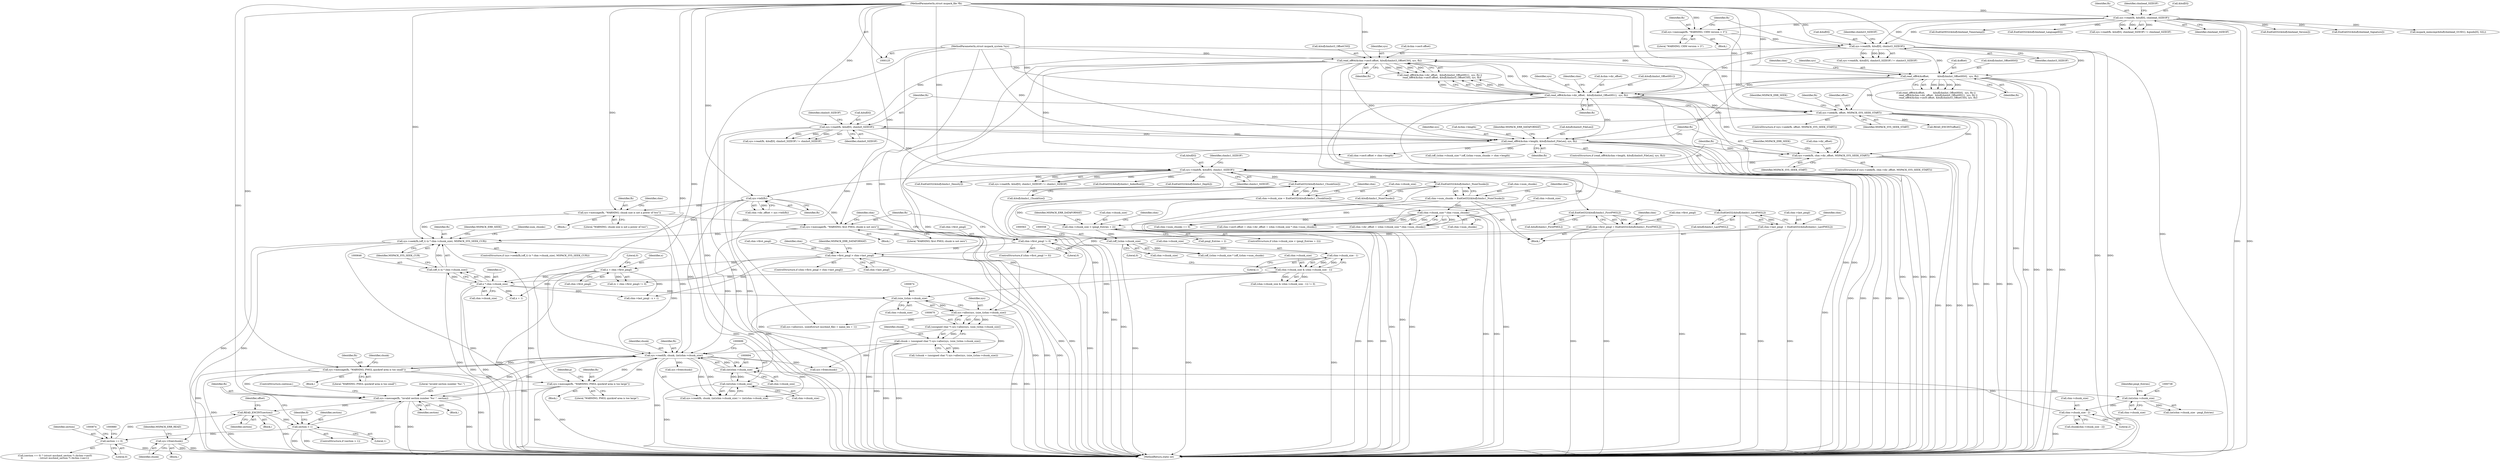 digraph "0_libmspack_8759da8db6ec9e866cb8eb143313f397f925bb4f@API" {
"1000704" [label="(Call,sys->free(chunk))"];
"1000690" [label="(Call,sys->read(fh, chunk, (int)chm->chunk_size))"];
"1000826" [label="(Call,sys->message(fh, \"invalid section number '%u'.\", section))"];
"1000726" [label="(Call,sys->message(fh, \"WARNING; PMGL quickref area is too small\"))"];
"1000127" [label="(MethodParameterIn,struct mspack_file *fh)"];
"1000744" [label="(Call,sys->message(fh, \"WARNING; PMGL quickref area is too large\"))"];
"1000822" [label="(Call,section > 1)"];
"1000793" [label="(Call,READ_ENCINT(section))"];
"1000870" [label="(Call,section == 0)"];
"1000643" [label="(Call,sys->seek(fh,(off_t) (x * chm->chunk_size), MSPACK_SYS_SEEK_CUR))"];
"1000596" [label="(Call,sys->message(fh, \"WARNING; first PMGL chunk is not zero\"))"];
"1000586" [label="(Call,sys->message(fh, \"WARNING; chunk size is not a power of two\"))"];
"1000423" [label="(Call,sys->tell(fh))"];
"1000408" [label="(Call,sys->read(fh, &buf[0], chmhs1_SIZEOF))"];
"1000397" [label="(Call,sys->seek(fh, chm->dir_offset, MSPACK_SYS_SEEK_START))"];
"1000382" [label="(Call,read_off64(&chm->length, &buf[chmhs0_FileLen], sys, fh))"];
"1000370" [label="(Call,sys->read(fh, &buf[0], chmhs0_SIZEOF))"];
"1000361" [label="(Call,sys->seek(fh, offset, MSPACK_SYS_SEEK_START))"];
"1000344" [label="(Call,read_off64(&chm->sec0.offset, &buf[chmhst3_OffsetCS0], sys, fh))"];
"1000310" [label="(Call,sys->read(fh, &buf[0], chmhst3_SIZEOF))"];
"1000305" [label="(Call,sys->message(fh, \"WARNING; CHM version > 3\"))"];
"1000233" [label="(Call,sys->read(fh, &buf[0], chmhead_SIZEOF))"];
"1000333" [label="(Call,read_off64(&chm->dir_offset,  &buf[chmhst_OffsetHS1],  sys, fh))"];
"1000323" [label="(Call,read_off64(&offset,           &buf[chmhst_OffsetHS0],  sys, fh))"];
"1000126" [label="(MethodParameterIn,struct mspack_system *sys)"];
"1000645" [label="(Call,(off_t) (x * chm->chunk_size))"];
"1000647" [label="(Call,x * chm->chunk_size)"];
"1000635" [label="(Call,x = chm->first_pmgl)"];
"1000600" [label="(Call,chm->first_pmgl > chm->last_pmgl)"];
"1000590" [label="(Call,chm->first_pmgl != 0)"];
"1000470" [label="(Call,chm->first_pmgl = EndGetI32(&buf[chmhs1_FirstPMGL]))"];
"1000474" [label="(Call,EndGetI32(&buf[chmhs1_FirstPMGL]))"];
"1000479" [label="(Call,chm->last_pmgl  = EndGetI32(&buf[chmhs1_LastPMGL]))"];
"1000483" [label="(Call,EndGetI32(&buf[chmhs1_LastPMGL]))"];
"1000575" [label="(Call,chm->chunk_size & (chm->chunk_size - 1))"];
"1000579" [label="(Call,chm->chunk_size - 1)"];
"1000557" [label="(Call,(off_t)chm->chunk_size)"];
"1000526" [label="(Call,chm->chunk_size < (pmgl_Entries + 2))"];
"1000505" [label="(Call,chm->chunk_size * chm->num_chunks)"];
"1000425" [label="(Call,chm->chunk_size = EndGetI32(&buf[chmhs1_ChunkSize]))"];
"1000429" [label="(Call,EndGetI32(&buf[chmhs1_ChunkSize]))"];
"1000461" [label="(Call,chm->num_chunks = EndGetI32(&buf[chmhs1_NumChunks]))"];
"1000465" [label="(Call,EndGetI32(&buf[chmhs1_NumChunks]))"];
"1000667" [label="(Call,chunk = (unsigned char *) sys->alloc(sys, (size_t)chm->chunk_size))"];
"1000669" [label="(Call,(unsigned char *) sys->alloc(sys, (size_t)chm->chunk_size))"];
"1000671" [label="(Call,sys->alloc(sys, (size_t)chm->chunk_size))"];
"1000673" [label="(Call,(size_t)chm->chunk_size)"];
"1000693" [label="(Call,(int)chm->chunk_size)"];
"1000698" [label="(Call,(int)chm->chunk_size)"];
"1000758" [label="(Call,chm->chunk_size - 2)"];
"1000737" [label="(Call,(int)chm->chunk_size)"];
"1000326" [label="(Call,&buf[chmhst_OffsetHS0])"];
"1000667" [label="(Call,chunk = (unsigned char *) sys->alloc(sys, (size_t)chm->chunk_size))"];
"1000382" [label="(Call,read_off64(&chm->length, &buf[chmhs0_FileLen], sys, fh))"];
"1000391" [label="(Identifier,sys)"];
"1000822" [label="(Call,section > 1)"];
"1000834" [label="(Identifier,fi)"];
"1000672" [label="(Identifier,sys)"];
"1000509" [label="(Call,chm->num_chunks)"];
"1000235" [label="(Call,&buf[0])"];
"1000794" [label="(Identifier,section)"];
"1000371" [label="(Identifier,fh)"];
"1000595" [label="(Block,)"];
"1000402" [label="(Identifier,MSPACK_SYS_SEEK_START)"];
"1000590" [label="(Call,chm->first_pmgl != 0)"];
"1000127" [label="(MethodParameterIn,struct mspack_file *fh)"];
"1000475" [label="(Call,&buf[chmhs1_FirstPMGL])"];
"1000526" [label="(Call,chm->chunk_size < (pmgl_Entries + 2))"];
"1000506" [label="(Call,chm->chunk_size)"];
"1000293" [label="(Call,EndGetI32(&buf[chmhead_LanguageID]))"];
"1000362" [label="(Identifier,fh)"];
"1000363" [label="(Identifier,offset)"];
"1000829" [label="(Identifier,section)"];
"1000304" [label="(Block,)"];
"1000376" [label="(Identifier,chmhs0_SIZEOF)"];
"1000555" [label="(Call,(off_t)chm->chunk_size * (off_t)chm->num_chunks > chm->length)"];
"1000495" [label="(Call,chm->sec0.offset = chm->dir_offset + (chm->chunk_size * chm->num_chunks))"];
"1000739" [label="(Call,chm->chunk_size)"];
"1000691" [label="(Identifier,fh)"];
"1000635" [label="(Call,x = chm->first_pmgl)"];
"1000345" [label="(Call,&chm->sec0.offset)"];
"1000383" [label="(Call,&chm->length)"];
"1000675" [label="(Call,chm->chunk_size)"];
"1000377" [label="(Identifier,chmhs0_SIZEOF)"];
"1000470" [label="(Call,chm->first_pmgl = EndGetI32(&buf[chmhs1_FirstPMGL]))"];
"1000505" [label="(Call,chm->chunk_size * chm->num_chunks)"];
"1000586" [label="(Call,sys->message(fh, \"WARNING; chunk size is not a power of two\"))"];
"1000734" [label="(Identifier,chunk)"];
"1000594" [label="(Literal,0)"];
"1000415" [label="(Identifier,chmhs1_SIZEOF)"];
"1000360" [label="(ControlStructure,if (sys->seek(fh, offset, MSPACK_SYS_SEEK_START)))"];
"1000336" [label="(Identifier,chm)"];
"1000330" [label="(Identifier,sys)"];
"1000601" [label="(Call,chm->first_pmgl)"];
"1000491" [label="(Identifier,chm)"];
"1000436" [label="(Identifier,chm)"];
"1000871" [label="(Identifier,section)"];
"1000658" [label="(Call,chm->last_pmgl - x + 1)"];
"1000793" [label="(Call,READ_ENCINT(section))"];
"1000309" [label="(Call,sys->read(fh, &buf[0], chmhst3_SIZEOF) != chmhst3_SIZEOF)"];
"1000846" [label="(Call,sys->free(chunk))"];
"1000748" [label="(Identifier,p)"];
"1000703" [label="(Block,)"];
"1000614" [label="(Identifier,chm)"];
"1000361" [label="(Call,sys->seek(fh, offset, MSPACK_SYS_SEEK_START))"];
"1000726" [label="(Call,sys->message(fh, \"WARNING; PMGL quickref area is too small\"))"];
"1000307" [label="(Literal,\"WARNING; CHM version > 3\")"];
"1000591" [label="(Call,chm->first_pmgl)"];
"1000736" [label="(Call,(int)chm->chunk_size - pmgl_Entries)"];
"1000479" [label="(Call,chm->last_pmgl  = EndGetI32(&buf[chmhs1_LastPMGL]))"];
"1000466" [label="(Call,&buf[chmhs1_NumChunks])"];
"1000705" [label="(Identifier,chunk)"];
"1000530" [label="(Call,pmgl_Entries + 2)"];
"1000666" [label="(Call,!(chunk = (unsigned char *) sys->alloc(sys, (size_t)chm->chunk_size)))"];
"1000645" [label="(Call,(off_t) (x * chm->chunk_size))"];
"1000513" [label="(Call,chm->sec0.offset > chm->length)"];
"1000583" [label="(Literal,1)"];
"1000405" [label="(Identifier,MSPACK_ERR_SEEK)"];
"1000461" [label="(Call,chm->num_chunks = EndGetI32(&buf[chmhs1_NumChunks]))"];
"1000634" [label="(Call,(x = chm->first_pmgl) != 0)"];
"1000232" [label="(Call,sys->read(fh, &buf[0], chmhead_SIZEOF) != chmhead_SIZEOF)"];
"1000587" [label="(Identifier,fh)"];
"1000770" [label="(Block,)"];
"1000356" [label="(Identifier,fh)"];
"1000275" [label="(Call,EndGetI32(&buf[chmhead_Version]))"];
"1001062" [label="(Call,sys->free(chunk))"];
"1000597" [label="(Identifier,fh)"];
"1000640" [label="(Literal,0)"];
"1000311" [label="(Identifier,fh)"];
"1000323" [label="(Call,read_off64(&offset,           &buf[chmhst_OffsetHS0],  sys, fh))"];
"1000637" [label="(Call,chm->first_pmgl)"];
"1000746" [label="(Literal,\"WARNING; PMGL quickref area is too large\")"];
"1000322" [label="(Call,read_off64(&offset,           &buf[chmhst_OffsetHS0],  sys, fh) ||\n      read_off64(&chm->dir_offset,  &buf[chmhst_OffsetHS1],  sys, fh) ||\n      read_off64(&chm->sec0.offset, &buf[chmhst3_OffsetCS0], sys, fh))"];
"1000483" [label="(Call,EndGetI32(&buf[chmhs1_LastPMGL]))"];
"1000575" [label="(Call,chm->chunk_size & (chm->chunk_size - 1))"];
"1000370" [label="(Call,sys->read(fh, &buf[0], chmhs0_SIZEOF))"];
"1000744" [label="(Call,sys->message(fh, \"WARNING; PMGL quickref area is too large\"))"];
"1000825" [label="(Block,)"];
"1000636" [label="(Identifier,x)"];
"1000246" [label="(Call,EndGetI32(&buf[chmhead_Signature]))"];
"1000481" [label="(Identifier,chm)"];
"1000344" [label="(Call,read_off64(&chm->sec0.offset, &buf[chmhst3_OffsetCS0], sys, fh))"];
"1000535" [label="(Identifier,MSPACK_ERR_DATAFORMAT)"];
"1000642" [label="(ControlStructure,if (sys->seek(fh,(off_t) (x * chm->chunk_size), MSPACK_SYS_SEEK_CUR)))"];
"1000671" [label="(Call,sys->alloc(sys, (size_t)chm->chunk_size))"];
"1000669" [label="(Call,(unsigned char *) sys->alloc(sys, (size_t)chm->chunk_size))"];
"1000869" [label="(Call,(section == 0) ? (struct mschmd_section *) (&chm->sec0)\n\t\t                     : (struct mschmd_section *) (&chm->sec1))"];
"1000234" [label="(Identifier,fh)"];
"1000351" [label="(Call,&buf[chmhst3_OffsetCS0])"];
"1000589" [label="(ControlStructure,if (chm->first_pmgl != 0))"];
"1000430" [label="(Call,&buf[chmhs1_ChunkSize])"];
"1000474" [label="(Call,EndGetI32(&buf[chmhs1_FirstPMGL]))"];
"1000126" [label="(MethodParameterIn,struct mspack_system *sys)"];
"1000438" [label="(Call,EndGetI32(&buf[chmhs1_Density]))"];
"1000695" [label="(Call,chm->chunk_size)"];
"1000559" [label="(Call,chm->chunk_size)"];
"1000324" [label="(Call,&offset)"];
"1000130" [label="(Block,)"];
"1000644" [label="(Identifier,fh)"];
"1000312" [label="(Call,&buf[0])"];
"1000580" [label="(Call,chm->chunk_size)"];
"1000395" [label="(Identifier,MSPACK_ERR_DATAFORMAT)"];
"1000690" [label="(Call,sys->read(fh, chunk, (int)chm->chunk_size))"];
"1000355" [label="(Identifier,sys)"];
"1000392" [label="(Identifier,fh)"];
"1000332" [label="(Call,read_off64(&chm->dir_offset,  &buf[chmhst_OffsetHS1],  sys, fh) ||\n      read_off64(&chm->sec0.offset, &buf[chmhst3_OffsetCS0], sys, fh))"];
"1000823" [label="(Identifier,section)"];
"1001071" [label="(MethodReturn,static int)"];
"1000579" [label="(Call,chm->chunk_size - 1)"];
"1000425" [label="(Call,chm->chunk_size = EndGetI32(&buf[chmhs1_ChunkSize]))"];
"1000537" [label="(Call,chm->num_chunks == 0)"];
"1000692" [label="(Identifier,chunk)"];
"1000743" [label="(Block,)"];
"1000585" [label="(Block,)"];
"1000599" [label="(ControlStructure,if (chm->first_pmgl > chm->last_pmgl))"];
"1000426" [label="(Call,chm->chunk_size)"];
"1000588" [label="(Literal,\"WARNING; chunk size is not a power of two\")"];
"1000240" [label="(Identifier,chmhead_SIZEOF)"];
"1000396" [label="(ControlStructure,if (sys->seek(fh, chm->dir_offset, MSPACK_SYS_SEEK_START)))"];
"1000407" [label="(Call,sys->read(fh, &buf[0], chmhs1_SIZEOF) != chmhs1_SIZEOF)"];
"1000387" [label="(Call,&buf[chmhs0_FileLen])"];
"1000408" [label="(Call,sys->read(fh, &buf[0], chmhs1_SIZEOF))"];
"1000342" [label="(Identifier,sys)"];
"1000830" [label="(ControlStructure,continue;)"];
"1000419" [label="(Call,chm->dir_offset = sys->tell(fh))"];
"1000257" [label="(Call,mspack_memcmp(&buf[chmhead_GUID1], &guids[0], 32L))"];
"1000704" [label="(Call,sys->free(chunk))"];
"1000824" [label="(Literal,1)"];
"1000239" [label="(Identifier,chmhead_SIZEOF)"];
"1000725" [label="(Block,)"];
"1000310" [label="(Call,sys->read(fh, &buf[0], chmhst3_SIZEOF))"];
"1000872" [label="(Literal,0)"];
"1000348" [label="(Identifier,chm)"];
"1000334" [label="(Call,&chm->dir_offset)"];
"1000317" [label="(Identifier,chmhst3_SIZEOF)"];
"1000673" [label="(Call,(size_t)chm->chunk_size)"];
"1000364" [label="(Identifier,MSPACK_SYS_SEEK_START)"];
"1000501" [label="(Call,chm->dir_offset + (chm->chunk_size * chm->num_chunks))"];
"1000609" [label="(Identifier,MSPACK_ERR_DATAFORMAT)"];
"1000576" [label="(Call,chm->chunk_size)"];
"1000233" [label="(Call,sys->read(fh, &buf[0], chmhead_SIZEOF))"];
"1000574" [label="(Call,(chm->chunk_size & (chm->chunk_size - 1)) != 0)"];
"1000689" [label="(Call,sys->read(fh, chunk, (int)chm->chunk_size) != (int)chm->chunk_size)"];
"1000423" [label="(Call,sys->tell(fh))"];
"1000397" [label="(Call,sys->seek(fh, chm->dir_offset, MSPACK_SYS_SEEK_START))"];
"1000316" [label="(Identifier,chmhst3_SIZEOF)"];
"1000584" [label="(Literal,0)"];
"1000429" [label="(Call,EndGetI32(&buf[chmhs1_ChunkSize]))"];
"1000462" [label="(Call,chm->num_chunks)"];
"1000338" [label="(Call,&buf[chmhst_OffsetHS1])"];
"1000643" [label="(Call,sys->seek(fh,(off_t) (x * chm->chunk_size), MSPACK_SYS_SEEK_CUR))"];
"1000399" [label="(Call,chm->dir_offset)"];
"1000700" [label="(Call,chm->chunk_size)"];
"1000762" [label="(Literal,2)"];
"1000305" [label="(Call,sys->message(fh, \"WARNING; CHM version > 3\"))"];
"1000556" [label="(Call,(off_t)chm->chunk_size * (off_t)chm->num_chunks)"];
"1000826" [label="(Call,sys->message(fh, \"invalid section number '%u'.\", section))"];
"1000456" [label="(Call,EndGetI32(&buf[chmhs1_IndexRoot]))"];
"1000343" [label="(Identifier,fh)"];
"1000837" [label="(Call,sys->alloc(sys, sizeof(struct mschmd_file) + name_len + 1))"];
"1000648" [label="(Identifier,x)"];
"1000471" [label="(Call,chm->first_pmgl)"];
"1000828" [label="(Literal,\"invalid section number '%u'.\")"];
"1000742" [label="(Identifier,pmgl_Entries)"];
"1000539" [label="(Identifier,chm)"];
"1000727" [label="(Identifier,fh)"];
"1000796" [label="(Identifier,offset)"];
"1000827" [label="(Identifier,fh)"];
"1000652" [label="(Identifier,MSPACK_SYS_SEEK_CUR)"];
"1000655" [label="(Identifier,MSPACK_ERR_SEEK)"];
"1000410" [label="(Call,&buf[0])"];
"1000600" [label="(Call,chm->first_pmgl > chm->last_pmgl)"];
"1000465" [label="(Call,EndGetI32(&buf[chmhs1_NumChunks]))"];
"1000602" [label="(Identifier,chm)"];
"1000557" [label="(Call,(off_t)chm->chunk_size)"];
"1000333" [label="(Call,read_off64(&chm->dir_offset,  &buf[chmhst_OffsetHS1],  sys, fh))"];
"1000447" [label="(Call,EndGetI32(&buf[chmhs1_Depth]))"];
"1000604" [label="(Call,chm->last_pmgl)"];
"1000525" [label="(ControlStructure,if (chm->chunk_size < (pmgl_Entries + 2)))"];
"1000756" [label="(Call,chunk[chm->chunk_size - 2])"];
"1000693" [label="(Call,(int)chm->chunk_size)"];
"1000369" [label="(Call,sys->read(fh, &buf[0], chmhs0_SIZEOF) != chmhs0_SIZEOF)"];
"1000657" [label="(Identifier,num_chunks)"];
"1000649" [label="(Call,chm->chunk_size)"];
"1000647" [label="(Call,x * chm->chunk_size)"];
"1000284" [label="(Call,EndGetM32(&buf[chmhead_Timestamp]))"];
"1000480" [label="(Call,chm->last_pmgl)"];
"1000527" [label="(Call,chm->chunk_size)"];
"1000668" [label="(Identifier,chunk)"];
"1000662" [label="(Call,x + 1)"];
"1000759" [label="(Call,chm->chunk_size)"];
"1000424" [label="(Identifier,fh)"];
"1000821" [label="(ControlStructure,if (section > 1))"];
"1000398" [label="(Identifier,fh)"];
"1000728" [label="(Literal,\"WARNING; PMGL quickref area is too small\")"];
"1000707" [label="(Identifier,MSPACK_ERR_READ)"];
"1000306" [label="(Identifier,fh)"];
"1000367" [label="(Identifier,MSPACK_ERR_SEEK)"];
"1000698" [label="(Call,(int)chm->chunk_size)"];
"1000598" [label="(Literal,\"WARNING; first PMGL chunk is not zero\")"];
"1000592" [label="(Identifier,chm)"];
"1000596" [label="(Call,sys->message(fh, \"WARNING; first PMGL chunk is not zero\"))"];
"1000745" [label="(Identifier,fh)"];
"1000372" [label="(Call,&buf[0])"];
"1000414" [label="(Identifier,chmhs1_SIZEOF)"];
"1000472" [label="(Identifier,chm)"];
"1000381" [label="(ControlStructure,if (read_off64(&chm->length, &buf[chmhs0_FileLen], sys, fh)))"];
"1000795" [label="(Call,READ_ENCINT(offset))"];
"1000331" [label="(Identifier,fh)"];
"1000484" [label="(Call,&buf[chmhs1_LastPMGL])"];
"1000758" [label="(Call,chm->chunk_size - 2)"];
"1000409" [label="(Identifier,fh)"];
"1000737" [label="(Call,(int)chm->chunk_size)"];
"1000870" [label="(Call,section == 0)"];
"1000704" -> "1000703"  [label="AST: "];
"1000704" -> "1000705"  [label="CFG: "];
"1000705" -> "1000704"  [label="AST: "];
"1000707" -> "1000704"  [label="CFG: "];
"1000704" -> "1001071"  [label="DDG: "];
"1000704" -> "1001071"  [label="DDG: "];
"1000690" -> "1000704"  [label="DDG: "];
"1000690" -> "1000689"  [label="AST: "];
"1000690" -> "1000693"  [label="CFG: "];
"1000691" -> "1000690"  [label="AST: "];
"1000692" -> "1000690"  [label="AST: "];
"1000693" -> "1000690"  [label="AST: "];
"1000699" -> "1000690"  [label="CFG: "];
"1000690" -> "1001071"  [label="DDG: "];
"1000690" -> "1000689"  [label="DDG: "];
"1000690" -> "1000689"  [label="DDG: "];
"1000690" -> "1000689"  [label="DDG: "];
"1000826" -> "1000690"  [label="DDG: "];
"1000643" -> "1000690"  [label="DDG: "];
"1000596" -> "1000690"  [label="DDG: "];
"1000726" -> "1000690"  [label="DDG: "];
"1000744" -> "1000690"  [label="DDG: "];
"1000586" -> "1000690"  [label="DDG: "];
"1000423" -> "1000690"  [label="DDG: "];
"1000127" -> "1000690"  [label="DDG: "];
"1000667" -> "1000690"  [label="DDG: "];
"1000693" -> "1000690"  [label="DDG: "];
"1000690" -> "1000726"  [label="DDG: "];
"1000690" -> "1000744"  [label="DDG: "];
"1000690" -> "1000826"  [label="DDG: "];
"1000690" -> "1000846"  [label="DDG: "];
"1000690" -> "1001062"  [label="DDG: "];
"1000826" -> "1000825"  [label="AST: "];
"1000826" -> "1000829"  [label="CFG: "];
"1000827" -> "1000826"  [label="AST: "];
"1000828" -> "1000826"  [label="AST: "];
"1000829" -> "1000826"  [label="AST: "];
"1000830" -> "1000826"  [label="CFG: "];
"1000826" -> "1001071"  [label="DDG: "];
"1000826" -> "1001071"  [label="DDG: "];
"1000826" -> "1001071"  [label="DDG: "];
"1000826" -> "1000793"  [label="DDG: "];
"1000726" -> "1000826"  [label="DDG: "];
"1000744" -> "1000826"  [label="DDG: "];
"1000127" -> "1000826"  [label="DDG: "];
"1000822" -> "1000826"  [label="DDG: "];
"1000726" -> "1000725"  [label="AST: "];
"1000726" -> "1000728"  [label="CFG: "];
"1000727" -> "1000726"  [label="AST: "];
"1000728" -> "1000726"  [label="AST: "];
"1000734" -> "1000726"  [label="CFG: "];
"1000726" -> "1001071"  [label="DDG: "];
"1000726" -> "1001071"  [label="DDG: "];
"1000127" -> "1000726"  [label="DDG: "];
"1000726" -> "1000744"  [label="DDG: "];
"1000127" -> "1000125"  [label="AST: "];
"1000127" -> "1001071"  [label="DDG: "];
"1000127" -> "1000233"  [label="DDG: "];
"1000127" -> "1000305"  [label="DDG: "];
"1000127" -> "1000310"  [label="DDG: "];
"1000127" -> "1000323"  [label="DDG: "];
"1000127" -> "1000333"  [label="DDG: "];
"1000127" -> "1000344"  [label="DDG: "];
"1000127" -> "1000361"  [label="DDG: "];
"1000127" -> "1000370"  [label="DDG: "];
"1000127" -> "1000382"  [label="DDG: "];
"1000127" -> "1000397"  [label="DDG: "];
"1000127" -> "1000408"  [label="DDG: "];
"1000127" -> "1000423"  [label="DDG: "];
"1000127" -> "1000586"  [label="DDG: "];
"1000127" -> "1000596"  [label="DDG: "];
"1000127" -> "1000643"  [label="DDG: "];
"1000127" -> "1000744"  [label="DDG: "];
"1000744" -> "1000743"  [label="AST: "];
"1000744" -> "1000746"  [label="CFG: "];
"1000745" -> "1000744"  [label="AST: "];
"1000746" -> "1000744"  [label="AST: "];
"1000748" -> "1000744"  [label="CFG: "];
"1000744" -> "1001071"  [label="DDG: "];
"1000744" -> "1001071"  [label="DDG: "];
"1000822" -> "1000821"  [label="AST: "];
"1000822" -> "1000824"  [label="CFG: "];
"1000823" -> "1000822"  [label="AST: "];
"1000824" -> "1000822"  [label="AST: "];
"1000827" -> "1000822"  [label="CFG: "];
"1000834" -> "1000822"  [label="CFG: "];
"1000822" -> "1001071"  [label="DDG: "];
"1000822" -> "1001071"  [label="DDG: "];
"1000793" -> "1000822"  [label="DDG: "];
"1000822" -> "1000870"  [label="DDG: "];
"1000793" -> "1000770"  [label="AST: "];
"1000793" -> "1000794"  [label="CFG: "];
"1000794" -> "1000793"  [label="AST: "];
"1000796" -> "1000793"  [label="CFG: "];
"1000793" -> "1001071"  [label="DDG: "];
"1000793" -> "1001071"  [label="DDG: "];
"1000870" -> "1000793"  [label="DDG: "];
"1000870" -> "1000869"  [label="AST: "];
"1000870" -> "1000872"  [label="CFG: "];
"1000871" -> "1000870"  [label="AST: "];
"1000872" -> "1000870"  [label="AST: "];
"1000874" -> "1000870"  [label="CFG: "];
"1000880" -> "1000870"  [label="CFG: "];
"1000870" -> "1001071"  [label="DDG: "];
"1000643" -> "1000642"  [label="AST: "];
"1000643" -> "1000652"  [label="CFG: "];
"1000644" -> "1000643"  [label="AST: "];
"1000645" -> "1000643"  [label="AST: "];
"1000652" -> "1000643"  [label="AST: "];
"1000655" -> "1000643"  [label="CFG: "];
"1000657" -> "1000643"  [label="CFG: "];
"1000643" -> "1001071"  [label="DDG: "];
"1000643" -> "1001071"  [label="DDG: "];
"1000643" -> "1001071"  [label="DDG: "];
"1000643" -> "1001071"  [label="DDG: "];
"1000596" -> "1000643"  [label="DDG: "];
"1000586" -> "1000643"  [label="DDG: "];
"1000423" -> "1000643"  [label="DDG: "];
"1000645" -> "1000643"  [label="DDG: "];
"1000596" -> "1000595"  [label="AST: "];
"1000596" -> "1000598"  [label="CFG: "];
"1000597" -> "1000596"  [label="AST: "];
"1000598" -> "1000596"  [label="AST: "];
"1000602" -> "1000596"  [label="CFG: "];
"1000596" -> "1001071"  [label="DDG: "];
"1000596" -> "1001071"  [label="DDG: "];
"1000586" -> "1000596"  [label="DDG: "];
"1000423" -> "1000596"  [label="DDG: "];
"1000586" -> "1000585"  [label="AST: "];
"1000586" -> "1000588"  [label="CFG: "];
"1000587" -> "1000586"  [label="AST: "];
"1000588" -> "1000586"  [label="AST: "];
"1000592" -> "1000586"  [label="CFG: "];
"1000586" -> "1001071"  [label="DDG: "];
"1000586" -> "1001071"  [label="DDG: "];
"1000423" -> "1000586"  [label="DDG: "];
"1000423" -> "1000419"  [label="AST: "];
"1000423" -> "1000424"  [label="CFG: "];
"1000424" -> "1000423"  [label="AST: "];
"1000419" -> "1000423"  [label="CFG: "];
"1000423" -> "1001071"  [label="DDG: "];
"1000423" -> "1000419"  [label="DDG: "];
"1000408" -> "1000423"  [label="DDG: "];
"1000408" -> "1000407"  [label="AST: "];
"1000408" -> "1000414"  [label="CFG: "];
"1000409" -> "1000408"  [label="AST: "];
"1000410" -> "1000408"  [label="AST: "];
"1000414" -> "1000408"  [label="AST: "];
"1000415" -> "1000408"  [label="CFG: "];
"1000408" -> "1001071"  [label="DDG: "];
"1000408" -> "1001071"  [label="DDG: "];
"1000408" -> "1000407"  [label="DDG: "];
"1000408" -> "1000407"  [label="DDG: "];
"1000408" -> "1000407"  [label="DDG: "];
"1000397" -> "1000408"  [label="DDG: "];
"1000370" -> "1000408"  [label="DDG: "];
"1000408" -> "1000429"  [label="DDG: "];
"1000408" -> "1000438"  [label="DDG: "];
"1000408" -> "1000447"  [label="DDG: "];
"1000408" -> "1000456"  [label="DDG: "];
"1000408" -> "1000465"  [label="DDG: "];
"1000408" -> "1000474"  [label="DDG: "];
"1000408" -> "1000483"  [label="DDG: "];
"1000397" -> "1000396"  [label="AST: "];
"1000397" -> "1000402"  [label="CFG: "];
"1000398" -> "1000397"  [label="AST: "];
"1000399" -> "1000397"  [label="AST: "];
"1000402" -> "1000397"  [label="AST: "];
"1000405" -> "1000397"  [label="CFG: "];
"1000409" -> "1000397"  [label="CFG: "];
"1000397" -> "1001071"  [label="DDG: "];
"1000397" -> "1001071"  [label="DDG: "];
"1000397" -> "1001071"  [label="DDG: "];
"1000397" -> "1001071"  [label="DDG: "];
"1000382" -> "1000397"  [label="DDG: "];
"1000333" -> "1000397"  [label="DDG: "];
"1000361" -> "1000397"  [label="DDG: "];
"1000382" -> "1000381"  [label="AST: "];
"1000382" -> "1000392"  [label="CFG: "];
"1000383" -> "1000382"  [label="AST: "];
"1000387" -> "1000382"  [label="AST: "];
"1000391" -> "1000382"  [label="AST: "];
"1000392" -> "1000382"  [label="AST: "];
"1000395" -> "1000382"  [label="CFG: "];
"1000398" -> "1000382"  [label="CFG: "];
"1000382" -> "1001071"  [label="DDG: "];
"1000382" -> "1001071"  [label="DDG: "];
"1000382" -> "1001071"  [label="DDG: "];
"1000382" -> "1001071"  [label="DDG: "];
"1000382" -> "1001071"  [label="DDG: "];
"1000370" -> "1000382"  [label="DDG: "];
"1000370" -> "1000382"  [label="DDG: "];
"1000344" -> "1000382"  [label="DDG: "];
"1000333" -> "1000382"  [label="DDG: "];
"1000323" -> "1000382"  [label="DDG: "];
"1000126" -> "1000382"  [label="DDG: "];
"1000382" -> "1000513"  [label="DDG: "];
"1000382" -> "1000555"  [label="DDG: "];
"1000382" -> "1000671"  [label="DDG: "];
"1000370" -> "1000369"  [label="AST: "];
"1000370" -> "1000376"  [label="CFG: "];
"1000371" -> "1000370"  [label="AST: "];
"1000372" -> "1000370"  [label="AST: "];
"1000376" -> "1000370"  [label="AST: "];
"1000377" -> "1000370"  [label="CFG: "];
"1000370" -> "1001071"  [label="DDG: "];
"1000370" -> "1001071"  [label="DDG: "];
"1000370" -> "1000369"  [label="DDG: "];
"1000370" -> "1000369"  [label="DDG: "];
"1000370" -> "1000369"  [label="DDG: "];
"1000361" -> "1000370"  [label="DDG: "];
"1000310" -> "1000370"  [label="DDG: "];
"1000361" -> "1000360"  [label="AST: "];
"1000361" -> "1000364"  [label="CFG: "];
"1000362" -> "1000361"  [label="AST: "];
"1000363" -> "1000361"  [label="AST: "];
"1000364" -> "1000361"  [label="AST: "];
"1000367" -> "1000361"  [label="CFG: "];
"1000371" -> "1000361"  [label="CFG: "];
"1000361" -> "1001071"  [label="DDG: "];
"1000361" -> "1001071"  [label="DDG: "];
"1000361" -> "1001071"  [label="DDG: "];
"1000361" -> "1001071"  [label="DDG: "];
"1000344" -> "1000361"  [label="DDG: "];
"1000323" -> "1000361"  [label="DDG: "];
"1000333" -> "1000361"  [label="DDG: "];
"1000361" -> "1000795"  [label="DDG: "];
"1000344" -> "1000332"  [label="AST: "];
"1000344" -> "1000356"  [label="CFG: "];
"1000345" -> "1000344"  [label="AST: "];
"1000351" -> "1000344"  [label="AST: "];
"1000355" -> "1000344"  [label="AST: "];
"1000356" -> "1000344"  [label="AST: "];
"1000332" -> "1000344"  [label="CFG: "];
"1000344" -> "1001071"  [label="DDG: "];
"1000344" -> "1001071"  [label="DDG: "];
"1000344" -> "1001071"  [label="DDG: "];
"1000344" -> "1001071"  [label="DDG: "];
"1000344" -> "1000332"  [label="DDG: "];
"1000344" -> "1000332"  [label="DDG: "];
"1000344" -> "1000332"  [label="DDG: "];
"1000344" -> "1000332"  [label="DDG: "];
"1000310" -> "1000344"  [label="DDG: "];
"1000333" -> "1000344"  [label="DDG: "];
"1000333" -> "1000344"  [label="DDG: "];
"1000126" -> "1000344"  [label="DDG: "];
"1000344" -> "1000513"  [label="DDG: "];
"1000310" -> "1000309"  [label="AST: "];
"1000310" -> "1000316"  [label="CFG: "];
"1000311" -> "1000310"  [label="AST: "];
"1000312" -> "1000310"  [label="AST: "];
"1000316" -> "1000310"  [label="AST: "];
"1000317" -> "1000310"  [label="CFG: "];
"1000310" -> "1001071"  [label="DDG: "];
"1000310" -> "1001071"  [label="DDG: "];
"1000310" -> "1000309"  [label="DDG: "];
"1000310" -> "1000309"  [label="DDG: "];
"1000310" -> "1000309"  [label="DDG: "];
"1000305" -> "1000310"  [label="DDG: "];
"1000233" -> "1000310"  [label="DDG: "];
"1000233" -> "1000310"  [label="DDG: "];
"1000310" -> "1000323"  [label="DDG: "];
"1000310" -> "1000323"  [label="DDG: "];
"1000310" -> "1000333"  [label="DDG: "];
"1000305" -> "1000304"  [label="AST: "];
"1000305" -> "1000307"  [label="CFG: "];
"1000306" -> "1000305"  [label="AST: "];
"1000307" -> "1000305"  [label="AST: "];
"1000311" -> "1000305"  [label="CFG: "];
"1000305" -> "1001071"  [label="DDG: "];
"1000233" -> "1000305"  [label="DDG: "];
"1000233" -> "1000232"  [label="AST: "];
"1000233" -> "1000239"  [label="CFG: "];
"1000234" -> "1000233"  [label="AST: "];
"1000235" -> "1000233"  [label="AST: "];
"1000239" -> "1000233"  [label="AST: "];
"1000240" -> "1000233"  [label="CFG: "];
"1000233" -> "1001071"  [label="DDG: "];
"1000233" -> "1001071"  [label="DDG: "];
"1000233" -> "1000232"  [label="DDG: "];
"1000233" -> "1000232"  [label="DDG: "];
"1000233" -> "1000232"  [label="DDG: "];
"1000233" -> "1000246"  [label="DDG: "];
"1000233" -> "1000257"  [label="DDG: "];
"1000233" -> "1000275"  [label="DDG: "];
"1000233" -> "1000284"  [label="DDG: "];
"1000233" -> "1000293"  [label="DDG: "];
"1000333" -> "1000332"  [label="AST: "];
"1000333" -> "1000343"  [label="CFG: "];
"1000334" -> "1000333"  [label="AST: "];
"1000338" -> "1000333"  [label="AST: "];
"1000342" -> "1000333"  [label="AST: "];
"1000343" -> "1000333"  [label="AST: "];
"1000348" -> "1000333"  [label="CFG: "];
"1000332" -> "1000333"  [label="CFG: "];
"1000333" -> "1001071"  [label="DDG: "];
"1000333" -> "1001071"  [label="DDG: "];
"1000333" -> "1001071"  [label="DDG: "];
"1000333" -> "1001071"  [label="DDG: "];
"1000333" -> "1000332"  [label="DDG: "];
"1000333" -> "1000332"  [label="DDG: "];
"1000333" -> "1000332"  [label="DDG: "];
"1000333" -> "1000332"  [label="DDG: "];
"1000323" -> "1000333"  [label="DDG: "];
"1000323" -> "1000333"  [label="DDG: "];
"1000126" -> "1000333"  [label="DDG: "];
"1000333" -> "1000495"  [label="DDG: "];
"1000333" -> "1000501"  [label="DDG: "];
"1000323" -> "1000322"  [label="AST: "];
"1000323" -> "1000331"  [label="CFG: "];
"1000324" -> "1000323"  [label="AST: "];
"1000326" -> "1000323"  [label="AST: "];
"1000330" -> "1000323"  [label="AST: "];
"1000331" -> "1000323"  [label="AST: "];
"1000336" -> "1000323"  [label="CFG: "];
"1000322" -> "1000323"  [label="CFG: "];
"1000323" -> "1001071"  [label="DDG: "];
"1000323" -> "1001071"  [label="DDG: "];
"1000323" -> "1001071"  [label="DDG: "];
"1000323" -> "1001071"  [label="DDG: "];
"1000323" -> "1000322"  [label="DDG: "];
"1000323" -> "1000322"  [label="DDG: "];
"1000323" -> "1000322"  [label="DDG: "];
"1000323" -> "1000322"  [label="DDG: "];
"1000126" -> "1000323"  [label="DDG: "];
"1000126" -> "1000125"  [label="AST: "];
"1000126" -> "1001071"  [label="DDG: "];
"1000126" -> "1000671"  [label="DDG: "];
"1000126" -> "1000837"  [label="DDG: "];
"1000645" -> "1000647"  [label="CFG: "];
"1000646" -> "1000645"  [label="AST: "];
"1000647" -> "1000645"  [label="AST: "];
"1000652" -> "1000645"  [label="CFG: "];
"1000645" -> "1001071"  [label="DDG: "];
"1000647" -> "1000645"  [label="DDG: "];
"1000647" -> "1000645"  [label="DDG: "];
"1000647" -> "1000649"  [label="CFG: "];
"1000648" -> "1000647"  [label="AST: "];
"1000649" -> "1000647"  [label="AST: "];
"1000647" -> "1001071"  [label="DDG: "];
"1000647" -> "1001071"  [label="DDG: "];
"1000635" -> "1000647"  [label="DDG: "];
"1000575" -> "1000647"  [label="DDG: "];
"1000647" -> "1000658"  [label="DDG: "];
"1000647" -> "1000662"  [label="DDG: "];
"1000647" -> "1000673"  [label="DDG: "];
"1000635" -> "1000634"  [label="AST: "];
"1000635" -> "1000637"  [label="CFG: "];
"1000636" -> "1000635"  [label="AST: "];
"1000637" -> "1000635"  [label="AST: "];
"1000640" -> "1000635"  [label="CFG: "];
"1000635" -> "1001071"  [label="DDG: "];
"1000635" -> "1000634"  [label="DDG: "];
"1000600" -> "1000635"  [label="DDG: "];
"1000635" -> "1000658"  [label="DDG: "];
"1000635" -> "1000662"  [label="DDG: "];
"1000600" -> "1000599"  [label="AST: "];
"1000600" -> "1000604"  [label="CFG: "];
"1000601" -> "1000600"  [label="AST: "];
"1000604" -> "1000600"  [label="AST: "];
"1000609" -> "1000600"  [label="CFG: "];
"1000614" -> "1000600"  [label="CFG: "];
"1000600" -> "1001071"  [label="DDG: "];
"1000600" -> "1001071"  [label="DDG: "];
"1000600" -> "1001071"  [label="DDG: "];
"1000590" -> "1000600"  [label="DDG: "];
"1000479" -> "1000600"  [label="DDG: "];
"1000600" -> "1000634"  [label="DDG: "];
"1000600" -> "1000658"  [label="DDG: "];
"1000590" -> "1000589"  [label="AST: "];
"1000590" -> "1000594"  [label="CFG: "];
"1000591" -> "1000590"  [label="AST: "];
"1000594" -> "1000590"  [label="AST: "];
"1000597" -> "1000590"  [label="CFG: "];
"1000602" -> "1000590"  [label="CFG: "];
"1000590" -> "1001071"  [label="DDG: "];
"1000470" -> "1000590"  [label="DDG: "];
"1000470" -> "1000130"  [label="AST: "];
"1000470" -> "1000474"  [label="CFG: "];
"1000471" -> "1000470"  [label="AST: "];
"1000474" -> "1000470"  [label="AST: "];
"1000481" -> "1000470"  [label="CFG: "];
"1000470" -> "1001071"  [label="DDG: "];
"1000470" -> "1001071"  [label="DDG: "];
"1000474" -> "1000470"  [label="DDG: "];
"1000474" -> "1000475"  [label="CFG: "];
"1000475" -> "1000474"  [label="AST: "];
"1000474" -> "1001071"  [label="DDG: "];
"1000479" -> "1000130"  [label="AST: "];
"1000479" -> "1000483"  [label="CFG: "];
"1000480" -> "1000479"  [label="AST: "];
"1000483" -> "1000479"  [label="AST: "];
"1000491" -> "1000479"  [label="CFG: "];
"1000479" -> "1001071"  [label="DDG: "];
"1000479" -> "1001071"  [label="DDG: "];
"1000483" -> "1000479"  [label="DDG: "];
"1000483" -> "1000484"  [label="CFG: "];
"1000484" -> "1000483"  [label="AST: "];
"1000483" -> "1001071"  [label="DDG: "];
"1000575" -> "1000574"  [label="AST: "];
"1000575" -> "1000579"  [label="CFG: "];
"1000576" -> "1000575"  [label="AST: "];
"1000579" -> "1000575"  [label="AST: "];
"1000584" -> "1000575"  [label="CFG: "];
"1000575" -> "1001071"  [label="DDG: "];
"1000575" -> "1001071"  [label="DDG: "];
"1000575" -> "1000574"  [label="DDG: "];
"1000575" -> "1000574"  [label="DDG: "];
"1000579" -> "1000575"  [label="DDG: "];
"1000579" -> "1000575"  [label="DDG: "];
"1000575" -> "1000673"  [label="DDG: "];
"1000579" -> "1000583"  [label="CFG: "];
"1000580" -> "1000579"  [label="AST: "];
"1000583" -> "1000579"  [label="AST: "];
"1000557" -> "1000579"  [label="DDG: "];
"1000557" -> "1000556"  [label="AST: "];
"1000557" -> "1000559"  [label="CFG: "];
"1000558" -> "1000557"  [label="AST: "];
"1000559" -> "1000557"  [label="AST: "];
"1000563" -> "1000557"  [label="CFG: "];
"1000557" -> "1001071"  [label="DDG: "];
"1000557" -> "1000556"  [label="DDG: "];
"1000526" -> "1000557"  [label="DDG: "];
"1000526" -> "1000525"  [label="AST: "];
"1000526" -> "1000530"  [label="CFG: "];
"1000527" -> "1000526"  [label="AST: "];
"1000530" -> "1000526"  [label="AST: "];
"1000535" -> "1000526"  [label="CFG: "];
"1000539" -> "1000526"  [label="CFG: "];
"1000526" -> "1001071"  [label="DDG: "];
"1000526" -> "1001071"  [label="DDG: "];
"1000526" -> "1001071"  [label="DDG: "];
"1000505" -> "1000526"  [label="DDG: "];
"1000425" -> "1000526"  [label="DDG: "];
"1000505" -> "1000501"  [label="AST: "];
"1000505" -> "1000509"  [label="CFG: "];
"1000506" -> "1000505"  [label="AST: "];
"1000509" -> "1000505"  [label="AST: "];
"1000501" -> "1000505"  [label="CFG: "];
"1000505" -> "1001071"  [label="DDG: "];
"1000505" -> "1001071"  [label="DDG: "];
"1000505" -> "1000495"  [label="DDG: "];
"1000505" -> "1000495"  [label="DDG: "];
"1000505" -> "1000501"  [label="DDG: "];
"1000505" -> "1000501"  [label="DDG: "];
"1000425" -> "1000505"  [label="DDG: "];
"1000461" -> "1000505"  [label="DDG: "];
"1000505" -> "1000537"  [label="DDG: "];
"1000425" -> "1000130"  [label="AST: "];
"1000425" -> "1000429"  [label="CFG: "];
"1000426" -> "1000425"  [label="AST: "];
"1000429" -> "1000425"  [label="AST: "];
"1000436" -> "1000425"  [label="CFG: "];
"1000425" -> "1001071"  [label="DDG: "];
"1000425" -> "1001071"  [label="DDG: "];
"1000429" -> "1000425"  [label="DDG: "];
"1000429" -> "1000430"  [label="CFG: "];
"1000430" -> "1000429"  [label="AST: "];
"1000429" -> "1001071"  [label="DDG: "];
"1000461" -> "1000130"  [label="AST: "];
"1000461" -> "1000465"  [label="CFG: "];
"1000462" -> "1000461"  [label="AST: "];
"1000465" -> "1000461"  [label="AST: "];
"1000472" -> "1000461"  [label="CFG: "];
"1000461" -> "1001071"  [label="DDG: "];
"1000461" -> "1001071"  [label="DDG: "];
"1000465" -> "1000461"  [label="DDG: "];
"1000461" -> "1000537"  [label="DDG: "];
"1000465" -> "1000466"  [label="CFG: "];
"1000466" -> "1000465"  [label="AST: "];
"1000465" -> "1001071"  [label="DDG: "];
"1000667" -> "1000666"  [label="AST: "];
"1000667" -> "1000669"  [label="CFG: "];
"1000668" -> "1000667"  [label="AST: "];
"1000669" -> "1000667"  [label="AST: "];
"1000666" -> "1000667"  [label="CFG: "];
"1000667" -> "1001071"  [label="DDG: "];
"1000667" -> "1001071"  [label="DDG: "];
"1000667" -> "1000666"  [label="DDG: "];
"1000669" -> "1000667"  [label="DDG: "];
"1000667" -> "1001062"  [label="DDG: "];
"1000669" -> "1000671"  [label="CFG: "];
"1000670" -> "1000669"  [label="AST: "];
"1000671" -> "1000669"  [label="AST: "];
"1000669" -> "1001071"  [label="DDG: "];
"1000669" -> "1000666"  [label="DDG: "];
"1000671" -> "1000669"  [label="DDG: "];
"1000671" -> "1000669"  [label="DDG: "];
"1000671" -> "1000673"  [label="CFG: "];
"1000672" -> "1000671"  [label="AST: "];
"1000673" -> "1000671"  [label="AST: "];
"1000671" -> "1001071"  [label="DDG: "];
"1000671" -> "1001071"  [label="DDG: "];
"1000673" -> "1000671"  [label="DDG: "];
"1000671" -> "1000837"  [label="DDG: "];
"1000673" -> "1000675"  [label="CFG: "];
"1000674" -> "1000673"  [label="AST: "];
"1000675" -> "1000673"  [label="AST: "];
"1000673" -> "1001071"  [label="DDG: "];
"1000673" -> "1000693"  [label="DDG: "];
"1000693" -> "1000695"  [label="CFG: "];
"1000694" -> "1000693"  [label="AST: "];
"1000695" -> "1000693"  [label="AST: "];
"1000698" -> "1000693"  [label="DDG: "];
"1000758" -> "1000693"  [label="DDG: "];
"1000693" -> "1000698"  [label="DDG: "];
"1000698" -> "1000689"  [label="AST: "];
"1000698" -> "1000700"  [label="CFG: "];
"1000699" -> "1000698"  [label="AST: "];
"1000700" -> "1000698"  [label="AST: "];
"1000689" -> "1000698"  [label="CFG: "];
"1000698" -> "1001071"  [label="DDG: "];
"1000698" -> "1000689"  [label="DDG: "];
"1000698" -> "1000737"  [label="DDG: "];
"1000758" -> "1000756"  [label="AST: "];
"1000758" -> "1000762"  [label="CFG: "];
"1000759" -> "1000758"  [label="AST: "];
"1000762" -> "1000758"  [label="AST: "];
"1000756" -> "1000758"  [label="CFG: "];
"1000758" -> "1001071"  [label="DDG: "];
"1000737" -> "1000758"  [label="DDG: "];
"1000737" -> "1000736"  [label="AST: "];
"1000737" -> "1000739"  [label="CFG: "];
"1000738" -> "1000737"  [label="AST: "];
"1000739" -> "1000737"  [label="AST: "];
"1000742" -> "1000737"  [label="CFG: "];
"1000737" -> "1000736"  [label="DDG: "];
}
